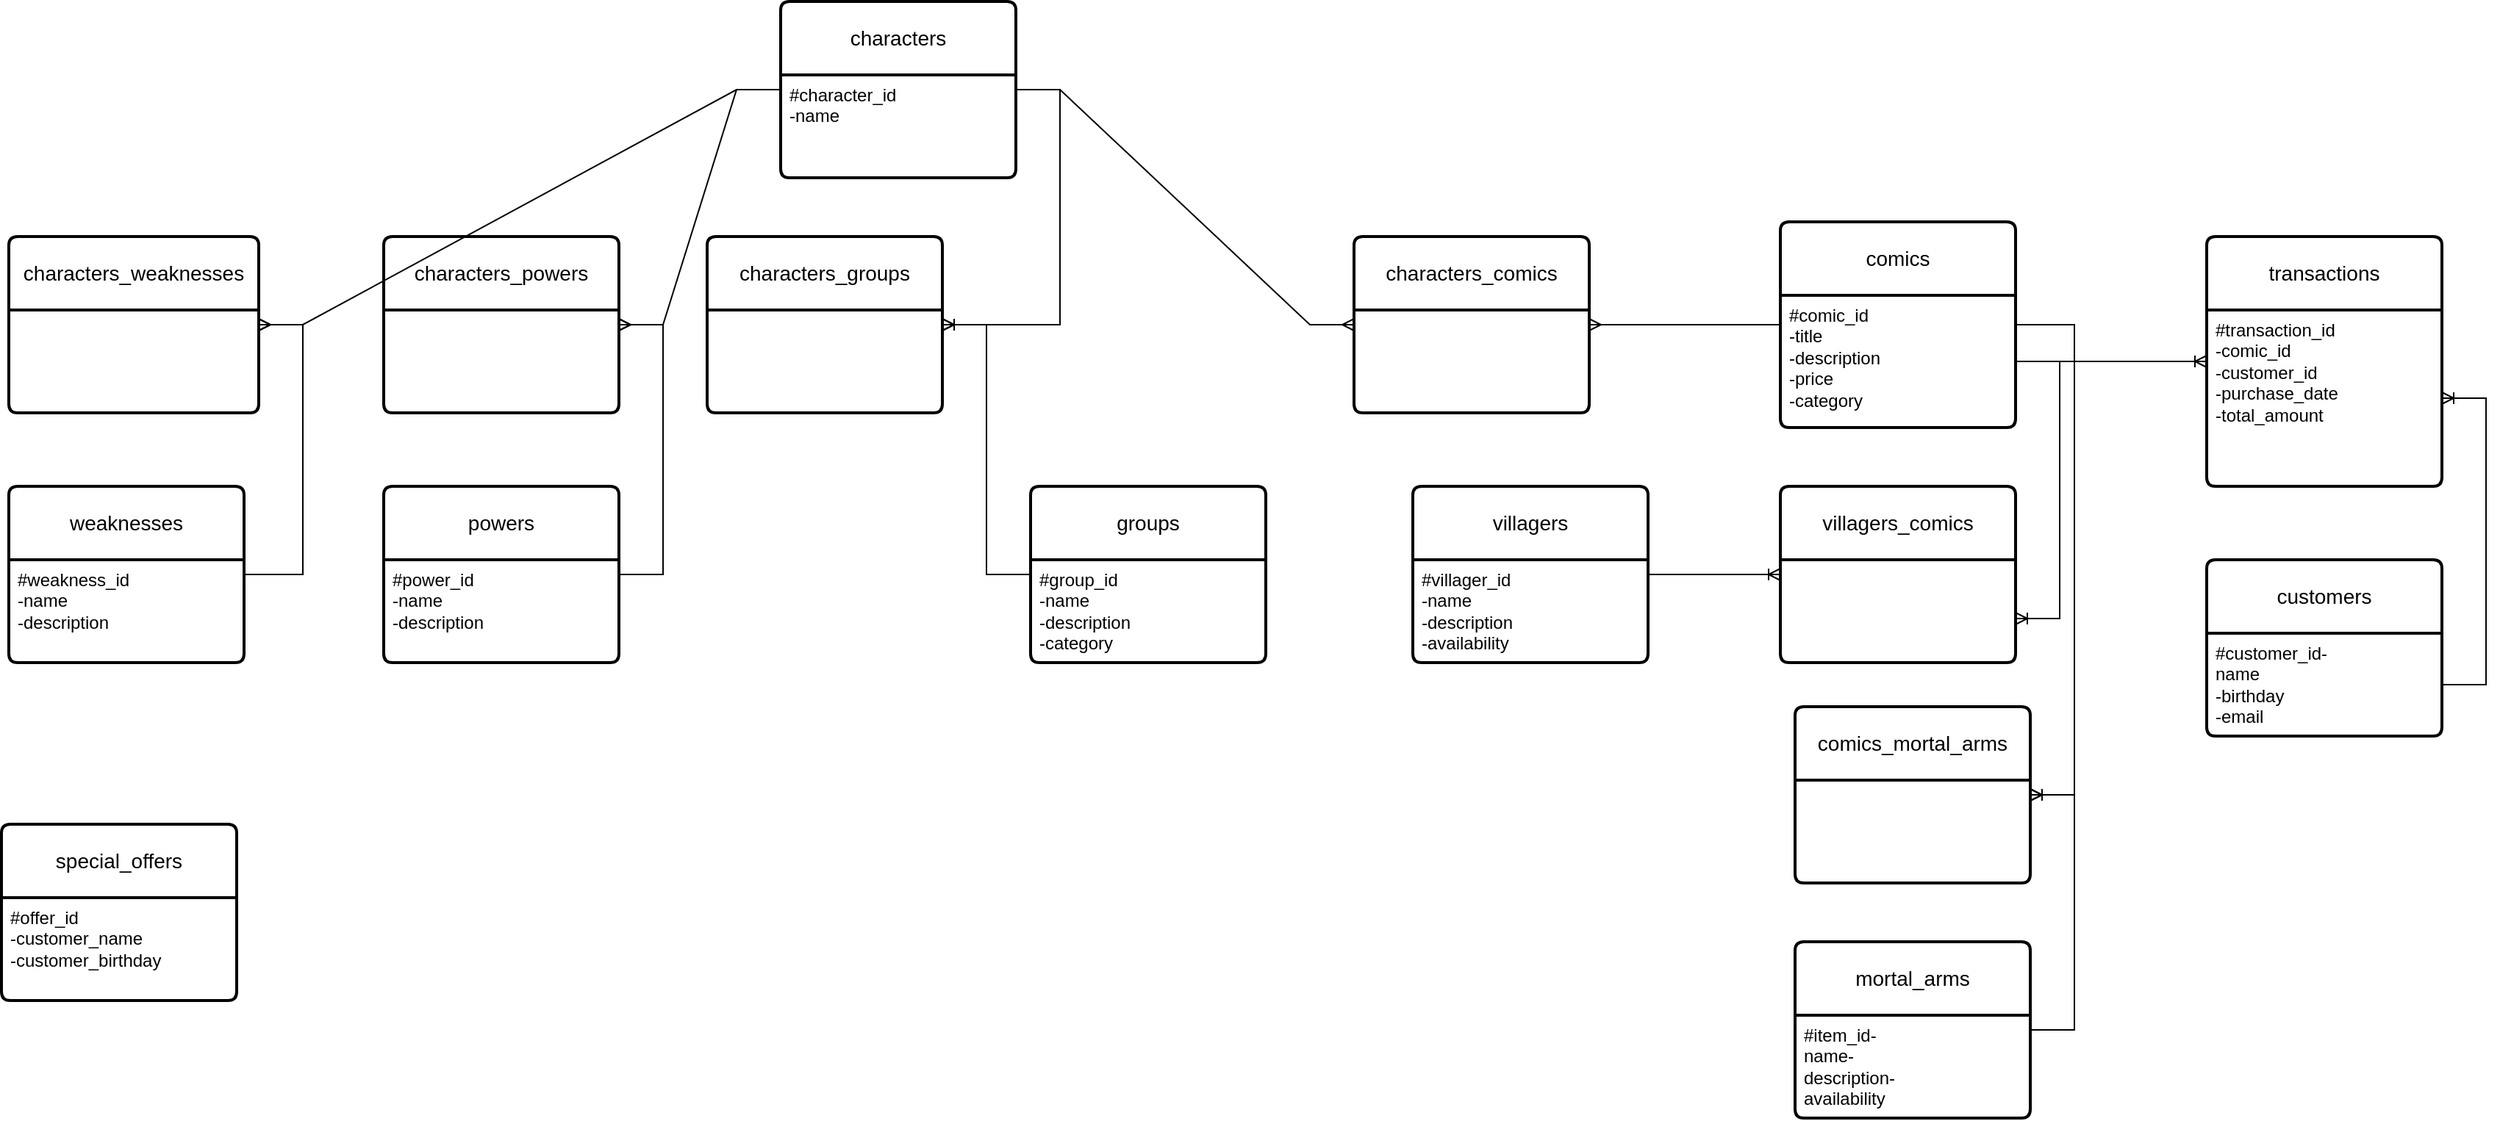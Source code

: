 <mxfile>
    <diagram id="R2lEEEUBdFMjLlhIrx00" name="Page-1">
        <mxGraphModel dx="3061" dy="2516" grid="1" gridSize="10" guides="1" tooltips="1" connect="1" arrows="1" fold="1" page="1" pageScale="1" pageWidth="850" pageHeight="1100" math="0" shadow="0" extFonts="Permanent Marker^https://fonts.googleapis.com/css?family=Permanent+Marker">
            <root>
                <mxCell id="0"/>
                <mxCell id="1" parent="0"/>
                <mxCell id="BjgTfE8LFXhRjAly1MUj-1" value="powers" style="swimlane;childLayout=stackLayout;horizontal=1;startSize=50;horizontalStack=0;rounded=1;fontSize=14;fontStyle=0;strokeWidth=2;resizeParent=0;resizeLast=1;shadow=0;dashed=0;align=center;arcSize=4;whiteSpace=wrap;html=1;" parent="1" vertex="1">
                    <mxGeometry x="-360" y="-480" width="160" height="120" as="geometry"/>
                </mxCell>
                <mxCell id="BjgTfE8LFXhRjAly1MUj-2" value="#power_id&lt;div&gt;-name&lt;/div&gt;&lt;div&gt;-description&lt;/div&gt;" style="align=left;strokeColor=none;fillColor=none;spacingLeft=4;fontSize=12;verticalAlign=top;resizable=0;rotatable=0;part=1;html=1;" parent="BjgTfE8LFXhRjAly1MUj-1" vertex="1">
                    <mxGeometry y="50" width="160" height="70" as="geometry"/>
                </mxCell>
                <mxCell id="BjgTfE8LFXhRjAly1MUj-3" value="weaknesses&lt;span style=&quot;color: rgba(0, 0, 0, 0); font-family: monospace; font-size: 0px; text-align: start; text-wrap-mode: nowrap;&quot;&gt;%3CmxGraphModel%3E%3Croot%3E%3CmxCell%20id%3D%220%22%2F%3E%3CmxCell%20id%3D%221%22%20parent%3D%220%22%2F%3E%3CmxCell%20id%3D%222%22%20value%3D%22powers%22%20style%3D%22swimlane%3BchildLayout%3DstackLayout%3Bhorizontal%3D1%3BstartSize%3D50%3BhorizontalStack%3D0%3Brounded%3D1%3BfontSize%3D14%3BfontStyle%3D0%3BstrokeWidth%3D2%3BresizeParent%3D0%3BresizeLast%3D1%3Bshadow%3D0%3Bdashed%3D0%3Balign%3Dcenter%3BarcSize%3D4%3BwhiteSpace%3Dwrap%3Bhtml%3D1%3B%22%20vertex%3D%221%22%20parent%3D%221%22%3E%3CmxGeometry%20x%3D%22-50%22%20y%3D%2280%22%20width%3D%22160%22%20height%3D%22120%22%20as%3D%22geometry%22%2F%3E%3C%2FmxCell%3E%3CmxCell%20id%3D%223%22%20value%3D%22%2BAttribute1%26%2310%3B%2BAttribute2%26%2310%3B%2BAttribute3%22%20style%3D%22align%3Dleft%3BstrokeColor%3Dnone%3BfillColor%3Dnone%3BspacingLeft%3D4%3BfontSize%3D12%3BverticalAlign%3Dtop%3Bresizable%3D0%3Brotatable%3D0%3Bpart%3D1%3Bhtml%3D1%3B%22%20vertex%3D%221%22%20parent%3D%222%22%3E%3CmxGeometry%20y%3D%2250%22%20width%3D%22160%22%20height%3D%2270%22%20as%3D%22geometry%22%2F%3E%3C%2FmxCell%3E%3C%2Froot%3E%3C%2FmxGraphModel%3E&lt;/span&gt;" style="swimlane;childLayout=stackLayout;horizontal=1;startSize=50;horizontalStack=0;rounded=1;fontSize=14;fontStyle=0;strokeWidth=2;resizeParent=0;resizeLast=1;shadow=0;dashed=0;align=center;arcSize=4;whiteSpace=wrap;html=1;" parent="1" vertex="1">
                    <mxGeometry x="-615" y="-480" width="160" height="120" as="geometry"/>
                </mxCell>
                <mxCell id="BjgTfE8LFXhRjAly1MUj-4" value="#weakness_id&lt;div&gt;-name&lt;/div&gt;&lt;div&gt;-description&lt;/div&gt;" style="align=left;strokeColor=none;fillColor=none;spacingLeft=4;fontSize=12;verticalAlign=top;resizable=0;rotatable=0;part=1;html=1;" parent="BjgTfE8LFXhRjAly1MUj-3" vertex="1">
                    <mxGeometry y="50" width="160" height="70" as="geometry"/>
                </mxCell>
                <mxCell id="BjgTfE8LFXhRjAly1MUj-5" value="characters" style="swimlane;childLayout=stackLayout;horizontal=1;startSize=50;horizontalStack=0;rounded=1;fontSize=14;fontStyle=0;strokeWidth=2;resizeParent=0;resizeLast=1;shadow=0;dashed=0;align=center;arcSize=4;whiteSpace=wrap;html=1;" parent="1" vertex="1">
                    <mxGeometry x="-90" y="-810" width="160" height="120" as="geometry"/>
                </mxCell>
                <mxCell id="BjgTfE8LFXhRjAly1MUj-6" value="#character_id&lt;div&gt;-name&lt;/div&gt;" style="align=left;strokeColor=none;fillColor=none;spacingLeft=4;fontSize=12;verticalAlign=top;resizable=0;rotatable=0;part=1;html=1;" parent="BjgTfE8LFXhRjAly1MUj-5" vertex="1">
                    <mxGeometry y="50" width="160" height="70" as="geometry"/>
                </mxCell>
                <mxCell id="BjgTfE8LFXhRjAly1MUj-7" value="mortal_arms" style="swimlane;childLayout=stackLayout;horizontal=1;startSize=50;horizontalStack=0;rounded=1;fontSize=14;fontStyle=0;strokeWidth=2;resizeParent=0;resizeLast=1;shadow=0;dashed=0;align=center;arcSize=4;whiteSpace=wrap;html=1;" parent="1" vertex="1">
                    <mxGeometry x="600" y="-170" width="160" height="120" as="geometry"/>
                </mxCell>
                <mxCell id="BjgTfE8LFXhRjAly1MUj-8" value="#item_id-&lt;div&gt;name-&lt;/div&gt;&lt;div&gt;description-&lt;/div&gt;&lt;div&gt;availability&lt;/div&gt;" style="align=left;strokeColor=none;fillColor=none;spacingLeft=4;fontSize=12;verticalAlign=top;resizable=0;rotatable=0;part=1;html=1;" parent="BjgTfE8LFXhRjAly1MUj-7" vertex="1">
                    <mxGeometry y="50" width="160" height="70" as="geometry"/>
                </mxCell>
                <mxCell id="BjgTfE8LFXhRjAly1MUj-9" value="groups" style="swimlane;childLayout=stackLayout;horizontal=1;startSize=50;horizontalStack=0;rounded=1;fontSize=14;fontStyle=0;strokeWidth=2;resizeParent=0;resizeLast=1;shadow=0;dashed=0;align=center;arcSize=4;whiteSpace=wrap;html=1;" parent="1" vertex="1">
                    <mxGeometry x="80" y="-480" width="160" height="120" as="geometry"/>
                </mxCell>
                <mxCell id="BjgTfE8LFXhRjAly1MUj-10" value="#group_id&lt;div&gt;-name&lt;/div&gt;&lt;div&gt;-description&lt;/div&gt;&lt;div&gt;-category&lt;/div&gt;" style="align=left;strokeColor=none;fillColor=none;spacingLeft=4;fontSize=12;verticalAlign=top;resizable=0;rotatable=0;part=1;html=1;" parent="BjgTfE8LFXhRjAly1MUj-9" vertex="1">
                    <mxGeometry y="50" width="160" height="70" as="geometry"/>
                </mxCell>
                <mxCell id="BjgTfE8LFXhRjAly1MUj-11" value="villagers" style="swimlane;childLayout=stackLayout;horizontal=1;startSize=50;horizontalStack=0;rounded=1;fontSize=14;fontStyle=0;strokeWidth=2;resizeParent=0;resizeLast=1;shadow=0;dashed=0;align=center;arcSize=4;whiteSpace=wrap;html=1;" parent="1" vertex="1">
                    <mxGeometry x="340" y="-480" width="160" height="120" as="geometry"/>
                </mxCell>
                <mxCell id="BjgTfE8LFXhRjAly1MUj-12" value="#villager_id&lt;div&gt;-name&lt;/div&gt;&lt;div&gt;-description&lt;/div&gt;&lt;div&gt;-availability&lt;/div&gt;" style="align=left;strokeColor=none;fillColor=none;spacingLeft=4;fontSize=12;verticalAlign=top;resizable=0;rotatable=0;part=1;html=1;" parent="BjgTfE8LFXhRjAly1MUj-11" vertex="1">
                    <mxGeometry y="50" width="160" height="70" as="geometry"/>
                </mxCell>
                <mxCell id="BjgTfE8LFXhRjAly1MUj-13" value="customers" style="swimlane;childLayout=stackLayout;horizontal=1;startSize=50;horizontalStack=0;rounded=1;fontSize=14;fontStyle=0;strokeWidth=2;resizeParent=0;resizeLast=1;shadow=0;dashed=0;align=center;arcSize=4;whiteSpace=wrap;html=1;" parent="1" vertex="1">
                    <mxGeometry x="880" y="-430" width="160" height="120" as="geometry"/>
                </mxCell>
                <mxCell id="BjgTfE8LFXhRjAly1MUj-14" value="#customer_id-&lt;div&gt;name&lt;/div&gt;&lt;div&gt;-birthday&lt;/div&gt;&lt;div&gt;-email&lt;/div&gt;" style="align=left;strokeColor=none;fillColor=none;spacingLeft=4;fontSize=12;verticalAlign=top;resizable=0;rotatable=0;part=1;html=1;" parent="BjgTfE8LFXhRjAly1MUj-13" vertex="1">
                    <mxGeometry y="50" width="160" height="70" as="geometry"/>
                </mxCell>
                <mxCell id="BjgTfE8LFXhRjAly1MUj-15" value="comics" style="swimlane;childLayout=stackLayout;horizontal=1;startSize=50;horizontalStack=0;rounded=1;fontSize=14;fontStyle=0;strokeWidth=2;resizeParent=0;resizeLast=1;shadow=0;dashed=0;align=center;arcSize=4;whiteSpace=wrap;html=1;" parent="1" vertex="1">
                    <mxGeometry x="590" y="-660" width="160" height="140" as="geometry"/>
                </mxCell>
                <mxCell id="BjgTfE8LFXhRjAly1MUj-16" value="#comic_id&lt;div&gt;-title&lt;/div&gt;&lt;div&gt;-description&lt;/div&gt;&lt;div&gt;-price&lt;/div&gt;&lt;div&gt;-category&lt;/div&gt;" style="align=left;strokeColor=none;fillColor=none;spacingLeft=4;fontSize=12;verticalAlign=top;resizable=0;rotatable=0;part=1;html=1;" parent="BjgTfE8LFXhRjAly1MUj-15" vertex="1">
                    <mxGeometry y="50" width="160" height="90" as="geometry"/>
                </mxCell>
                <mxCell id="BjgTfE8LFXhRjAly1MUj-17" value="transactions" style="swimlane;childLayout=stackLayout;horizontal=1;startSize=50;horizontalStack=0;rounded=1;fontSize=14;fontStyle=0;strokeWidth=2;resizeParent=0;resizeLast=1;shadow=0;dashed=0;align=center;arcSize=4;whiteSpace=wrap;html=1;" parent="1" vertex="1">
                    <mxGeometry x="880" y="-650" width="160" height="170" as="geometry"/>
                </mxCell>
                <mxCell id="BjgTfE8LFXhRjAly1MUj-18" value="#transaction_id&lt;div&gt;-comic_id&lt;/div&gt;&lt;div&gt;-customer_id&lt;/div&gt;&lt;div&gt;-purchase_date&lt;/div&gt;&lt;div&gt;-total_amount&lt;/div&gt;" style="align=left;strokeColor=none;fillColor=none;spacingLeft=4;fontSize=12;verticalAlign=top;resizable=0;rotatable=0;part=1;html=1;" parent="BjgTfE8LFXhRjAly1MUj-17" vertex="1">
                    <mxGeometry y="50" width="160" height="120" as="geometry"/>
                </mxCell>
                <mxCell id="BjgTfE8LFXhRjAly1MUj-19" value="special_offers" style="swimlane;childLayout=stackLayout;horizontal=1;startSize=50;horizontalStack=0;rounded=1;fontSize=14;fontStyle=0;strokeWidth=2;resizeParent=0;resizeLast=1;shadow=0;dashed=0;align=center;arcSize=4;whiteSpace=wrap;html=1;" parent="1" vertex="1">
                    <mxGeometry x="-620" y="-250" width="160" height="120" as="geometry"/>
                </mxCell>
                <mxCell id="BjgTfE8LFXhRjAly1MUj-20" value="#offer_id&lt;div&gt;-customer_name&lt;/div&gt;&lt;div&gt;-customer_birthday&lt;/div&gt;" style="align=left;strokeColor=none;fillColor=none;spacingLeft=4;fontSize=12;verticalAlign=top;resizable=0;rotatable=0;part=1;html=1;" parent="BjgTfE8LFXhRjAly1MUj-19" vertex="1">
                    <mxGeometry y="50" width="160" height="70" as="geometry"/>
                </mxCell>
                <mxCell id="BjgTfE8LFXhRjAly1MUj-21" value="characters_groups" style="swimlane;childLayout=stackLayout;horizontal=1;startSize=50;horizontalStack=0;rounded=1;fontSize=14;fontStyle=0;strokeWidth=2;resizeParent=0;resizeLast=1;shadow=0;dashed=0;align=center;arcSize=4;whiteSpace=wrap;html=1;" parent="1" vertex="1">
                    <mxGeometry x="-140" y="-650" width="160" height="120" as="geometry"/>
                </mxCell>
                <mxCell id="BjgTfE8LFXhRjAly1MUj-23" value="characters_comics" style="swimlane;childLayout=stackLayout;horizontal=1;startSize=50;horizontalStack=0;rounded=1;fontSize=14;fontStyle=0;strokeWidth=2;resizeParent=0;resizeLast=1;shadow=0;dashed=0;align=center;arcSize=4;whiteSpace=wrap;html=1;" parent="1" vertex="1">
                    <mxGeometry x="300" y="-650" width="160" height="120" as="geometry"/>
                </mxCell>
                <mxCell id="BjgTfE8LFXhRjAly1MUj-25" value="characters_powers" style="swimlane;childLayout=stackLayout;horizontal=1;startSize=50;horizontalStack=0;rounded=1;fontSize=14;fontStyle=0;strokeWidth=2;resizeParent=0;resizeLast=1;shadow=0;dashed=0;align=center;arcSize=4;whiteSpace=wrap;html=1;" parent="1" vertex="1">
                    <mxGeometry x="-360" y="-650" width="160" height="120" as="geometry"/>
                </mxCell>
                <mxCell id="BjgTfE8LFXhRjAly1MUj-27" value="characters_weaknesses" style="swimlane;childLayout=stackLayout;horizontal=1;startSize=50;horizontalStack=0;rounded=1;fontSize=14;fontStyle=0;strokeWidth=2;resizeParent=0;resizeLast=1;shadow=0;dashed=0;align=center;arcSize=4;whiteSpace=wrap;html=1;" parent="1" vertex="1">
                    <mxGeometry x="-615" y="-650" width="170" height="120" as="geometry"/>
                </mxCell>
                <mxCell id="BjgTfE8LFXhRjAly1MUj-29" value="comics_mortal_arms" style="swimlane;childLayout=stackLayout;horizontal=1;startSize=50;horizontalStack=0;rounded=1;fontSize=14;fontStyle=0;strokeWidth=2;resizeParent=0;resizeLast=1;shadow=0;dashed=0;align=center;arcSize=4;whiteSpace=wrap;html=1;" parent="1" vertex="1">
                    <mxGeometry x="600" y="-330" width="160" height="120" as="geometry"/>
                </mxCell>
                <mxCell id="BjgTfE8LFXhRjAly1MUj-32" value="" style="edgeStyle=entityRelationEdgeStyle;fontSize=12;html=1;endArrow=ERmany;rounded=0;" parent="1" source="BjgTfE8LFXhRjAly1MUj-5" target="BjgTfE8LFXhRjAly1MUj-21" edge="1">
                    <mxGeometry width="100" height="100" relative="1" as="geometry">
                        <mxPoint x="-520" y="112.68" as="sourcePoint"/>
                        <mxPoint x="-355.84" y="-22.68" as="targetPoint"/>
                    </mxGeometry>
                </mxCell>
                <mxCell id="BjgTfE8LFXhRjAly1MUj-33" value="" style="edgeStyle=entityRelationEdgeStyle;fontSize=12;html=1;endArrow=ERmany;rounded=0;" parent="1" source="BjgTfE8LFXhRjAly1MUj-5" target="BjgTfE8LFXhRjAly1MUj-25" edge="1">
                    <mxGeometry width="100" height="100" relative="1" as="geometry">
                        <mxPoint x="-470" y="130" as="sourcePoint"/>
                        <mxPoint x="-370" y="30" as="targetPoint"/>
                    </mxGeometry>
                </mxCell>
                <mxCell id="BjgTfE8LFXhRjAly1MUj-34" value="" style="edgeStyle=entityRelationEdgeStyle;fontSize=12;html=1;endArrow=ERmany;rounded=0;" parent="1" source="BjgTfE8LFXhRjAly1MUj-5" target="BjgTfE8LFXhRjAly1MUj-27" edge="1">
                    <mxGeometry width="100" height="100" relative="1" as="geometry">
                        <mxPoint x="-470" y="150" as="sourcePoint"/>
                        <mxPoint x="-370" y="50" as="targetPoint"/>
                    </mxGeometry>
                </mxCell>
                <mxCell id="BjgTfE8LFXhRjAly1MUj-31" value="" style="edgeStyle=entityRelationEdgeStyle;fontSize=12;html=1;endArrow=ERmany;rounded=0;" parent="1" source="BjgTfE8LFXhRjAly1MUj-5" target="BjgTfE8LFXhRjAly1MUj-23" edge="1">
                    <mxGeometry width="100" height="100" relative="1" as="geometry">
                        <mxPoint x="-460.0" y="-90" as="sourcePoint"/>
                        <mxPoint x="-290" y="-340" as="targetPoint"/>
                    </mxGeometry>
                </mxCell>
                <mxCell id="BjgTfE8LFXhRjAly1MUj-35" value="" style="edgeStyle=entityRelationEdgeStyle;fontSize=12;html=1;endArrow=ERmany;rounded=0;" parent="1" source="BjgTfE8LFXhRjAly1MUj-15" target="BjgTfE8LFXhRjAly1MUj-23" edge="1">
                    <mxGeometry width="100" height="100" relative="1" as="geometry">
                        <mxPoint x="-80" y="-360" as="sourcePoint"/>
                        <mxPoint x="20" y="-460" as="targetPoint"/>
                    </mxGeometry>
                </mxCell>
                <mxCell id="BjgTfE8LFXhRjAly1MUj-36" value="" style="edgeStyle=entityRelationEdgeStyle;fontSize=12;html=1;endArrow=ERoneToMany;rounded=0;" parent="1" source="BjgTfE8LFXhRjAly1MUj-9" target="BjgTfE8LFXhRjAly1MUj-21" edge="1">
                    <mxGeometry width="100" height="100" relative="1" as="geometry">
                        <mxPoint x="-120" y="-90" as="sourcePoint"/>
                        <mxPoint x="-20" y="-190" as="targetPoint"/>
                    </mxGeometry>
                </mxCell>
                <mxCell id="BjgTfE8LFXhRjAly1MUj-37" value="" style="edgeStyle=entityRelationEdgeStyle;fontSize=12;html=1;endArrow=ERmany;rounded=0;" parent="1" source="BjgTfE8LFXhRjAly1MUj-1" target="BjgTfE8LFXhRjAly1MUj-25" edge="1">
                    <mxGeometry width="100" height="100" relative="1" as="geometry">
                        <mxPoint x="-130" y="50" as="sourcePoint"/>
                        <mxPoint x="-30" y="-50" as="targetPoint"/>
                    </mxGeometry>
                </mxCell>
                <mxCell id="BjgTfE8LFXhRjAly1MUj-38" value="" style="edgeStyle=entityRelationEdgeStyle;fontSize=12;html=1;endArrow=ERmany;rounded=0;" parent="1" source="BjgTfE8LFXhRjAly1MUj-3" target="BjgTfE8LFXhRjAly1MUj-27" edge="1">
                    <mxGeometry width="100" height="100" relative="1" as="geometry">
                        <mxPoint x="-110" y="250" as="sourcePoint"/>
                        <mxPoint x="-10" y="150" as="targetPoint"/>
                    </mxGeometry>
                </mxCell>
                <mxCell id="BjgTfE8LFXhRjAly1MUj-39" value="" style="edgeStyle=entityRelationEdgeStyle;fontSize=12;html=1;endArrow=ERoneToMany;rounded=0;" parent="1" source="BjgTfE8LFXhRjAly1MUj-15" target="BjgTfE8LFXhRjAly1MUj-29" edge="1">
                    <mxGeometry width="100" height="100" relative="1" as="geometry">
                        <mxPoint x="160" y="-220" as="sourcePoint"/>
                        <mxPoint x="260" y="-320" as="targetPoint"/>
                    </mxGeometry>
                </mxCell>
                <mxCell id="BjgTfE8LFXhRjAly1MUj-41" value="" style="edgeStyle=entityRelationEdgeStyle;fontSize=12;html=1;endArrow=ERoneToMany;rounded=0;" parent="1" source="BjgTfE8LFXhRjAly1MUj-7" target="BjgTfE8LFXhRjAly1MUj-29" edge="1">
                    <mxGeometry width="100" height="100" relative="1" as="geometry">
                        <mxPoint x="400" y="-110" as="sourcePoint"/>
                        <mxPoint x="500" y="-210" as="targetPoint"/>
                    </mxGeometry>
                </mxCell>
                <mxCell id="BjgTfE8LFXhRjAly1MUj-42" value="" style="edgeStyle=entityRelationEdgeStyle;fontSize=12;html=1;endArrow=ERoneToMany;rounded=0;" parent="1" source="BjgTfE8LFXhRjAly1MUj-11" target="BjgTfE8LFXhRjAly1MUj-43" edge="1">
                    <mxGeometry width="100" height="100" relative="1" as="geometry">
                        <mxPoint x="140" y="-410" as="sourcePoint"/>
                        <mxPoint x="240" y="-510" as="targetPoint"/>
                    </mxGeometry>
                </mxCell>
                <mxCell id="BjgTfE8LFXhRjAly1MUj-43" value="villagers_comics" style="swimlane;childLayout=stackLayout;horizontal=1;startSize=50;horizontalStack=0;rounded=1;fontSize=14;fontStyle=0;strokeWidth=2;resizeParent=0;resizeLast=1;shadow=0;dashed=0;align=center;arcSize=4;whiteSpace=wrap;html=1;" parent="1" vertex="1">
                    <mxGeometry x="590" y="-480" width="160" height="120" as="geometry"/>
                </mxCell>
                <mxCell id="BjgTfE8LFXhRjAly1MUj-44" value="" style="edgeStyle=entityRelationEdgeStyle;fontSize=12;html=1;endArrow=ERoneToMany;rounded=0;entryX=1;entryY=0.75;entryDx=0;entryDy=0;" parent="1" source="BjgTfE8LFXhRjAly1MUj-16" target="BjgTfE8LFXhRjAly1MUj-43" edge="1">
                    <mxGeometry width="100" height="100" relative="1" as="geometry">
                        <mxPoint x="-90" y="-310" as="sourcePoint"/>
                        <mxPoint x="-90" y="-480" as="targetPoint"/>
                    </mxGeometry>
                </mxCell>
                <mxCell id="BjgTfE8LFXhRjAly1MUj-45" value="" style="edgeStyle=entityRelationEdgeStyle;fontSize=12;html=1;endArrow=ERoneToMany;rounded=0;" parent="1" source="BjgTfE8LFXhRjAly1MUj-14" target="BjgTfE8LFXhRjAly1MUj-18" edge="1">
                    <mxGeometry width="100" height="100" relative="1" as="geometry">
                        <mxPoint x="210" y="190" as="sourcePoint"/>
                        <mxPoint x="310" y="90" as="targetPoint"/>
                    </mxGeometry>
                </mxCell>
                <mxCell id="BjgTfE8LFXhRjAly1MUj-46" value="" style="edgeStyle=entityRelationEdgeStyle;fontSize=12;html=1;endArrow=ERoneToMany;rounded=0;" parent="1" source="BjgTfE8LFXhRjAly1MUj-16" target="BjgTfE8LFXhRjAly1MUj-17" edge="1">
                    <mxGeometry width="100" height="100" relative="1" as="geometry">
                        <mxPoint x="180" y="-100" as="sourcePoint"/>
                        <mxPoint x="280" y="-200" as="targetPoint"/>
                    </mxGeometry>
                </mxCell>
            </root>
        </mxGraphModel>
    </diagram>
</mxfile>